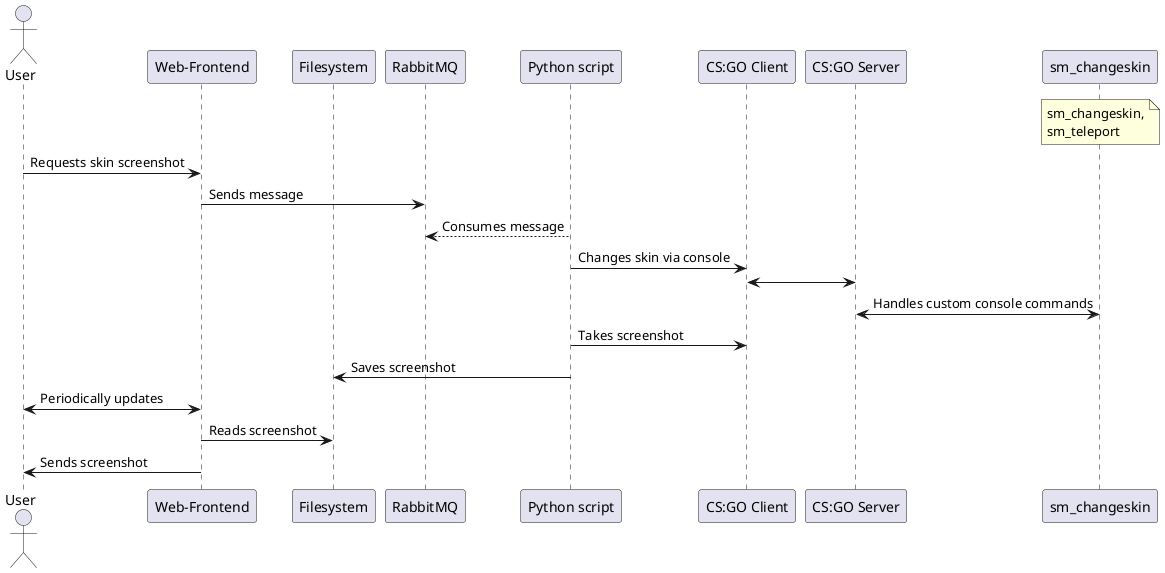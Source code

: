 @startuml
actor User
participant "Web-Frontend" as WebFrontend
participant Filesystem
participant RabbitMQ
participant "Python script" as Python
participant "CS:GO Client" as GameClient
participant "CS:GO Server" as GameServer
participant "sm_changeskin" as changeskin

note over changeskin: sm_changeskin,\nsm_teleport

User -> WebFrontend: Requests skin screenshot
WebFrontend -> RabbitMQ: Sends message
RabbitMQ <-- Python: Consumes message
Python -> GameClient: Changes skin via console
GameClient <-> GameServer
GameServer <-> changeskin: Handles custom console commands
Python -> GameClient: Takes screenshot
Python -> Filesystem: Saves screenshot

WebFrontend <-> User: Periodically updates
WebFrontend -> Filesystem: Reads screenshot
WebFrontend -> User: Sends screenshot
@enduml
